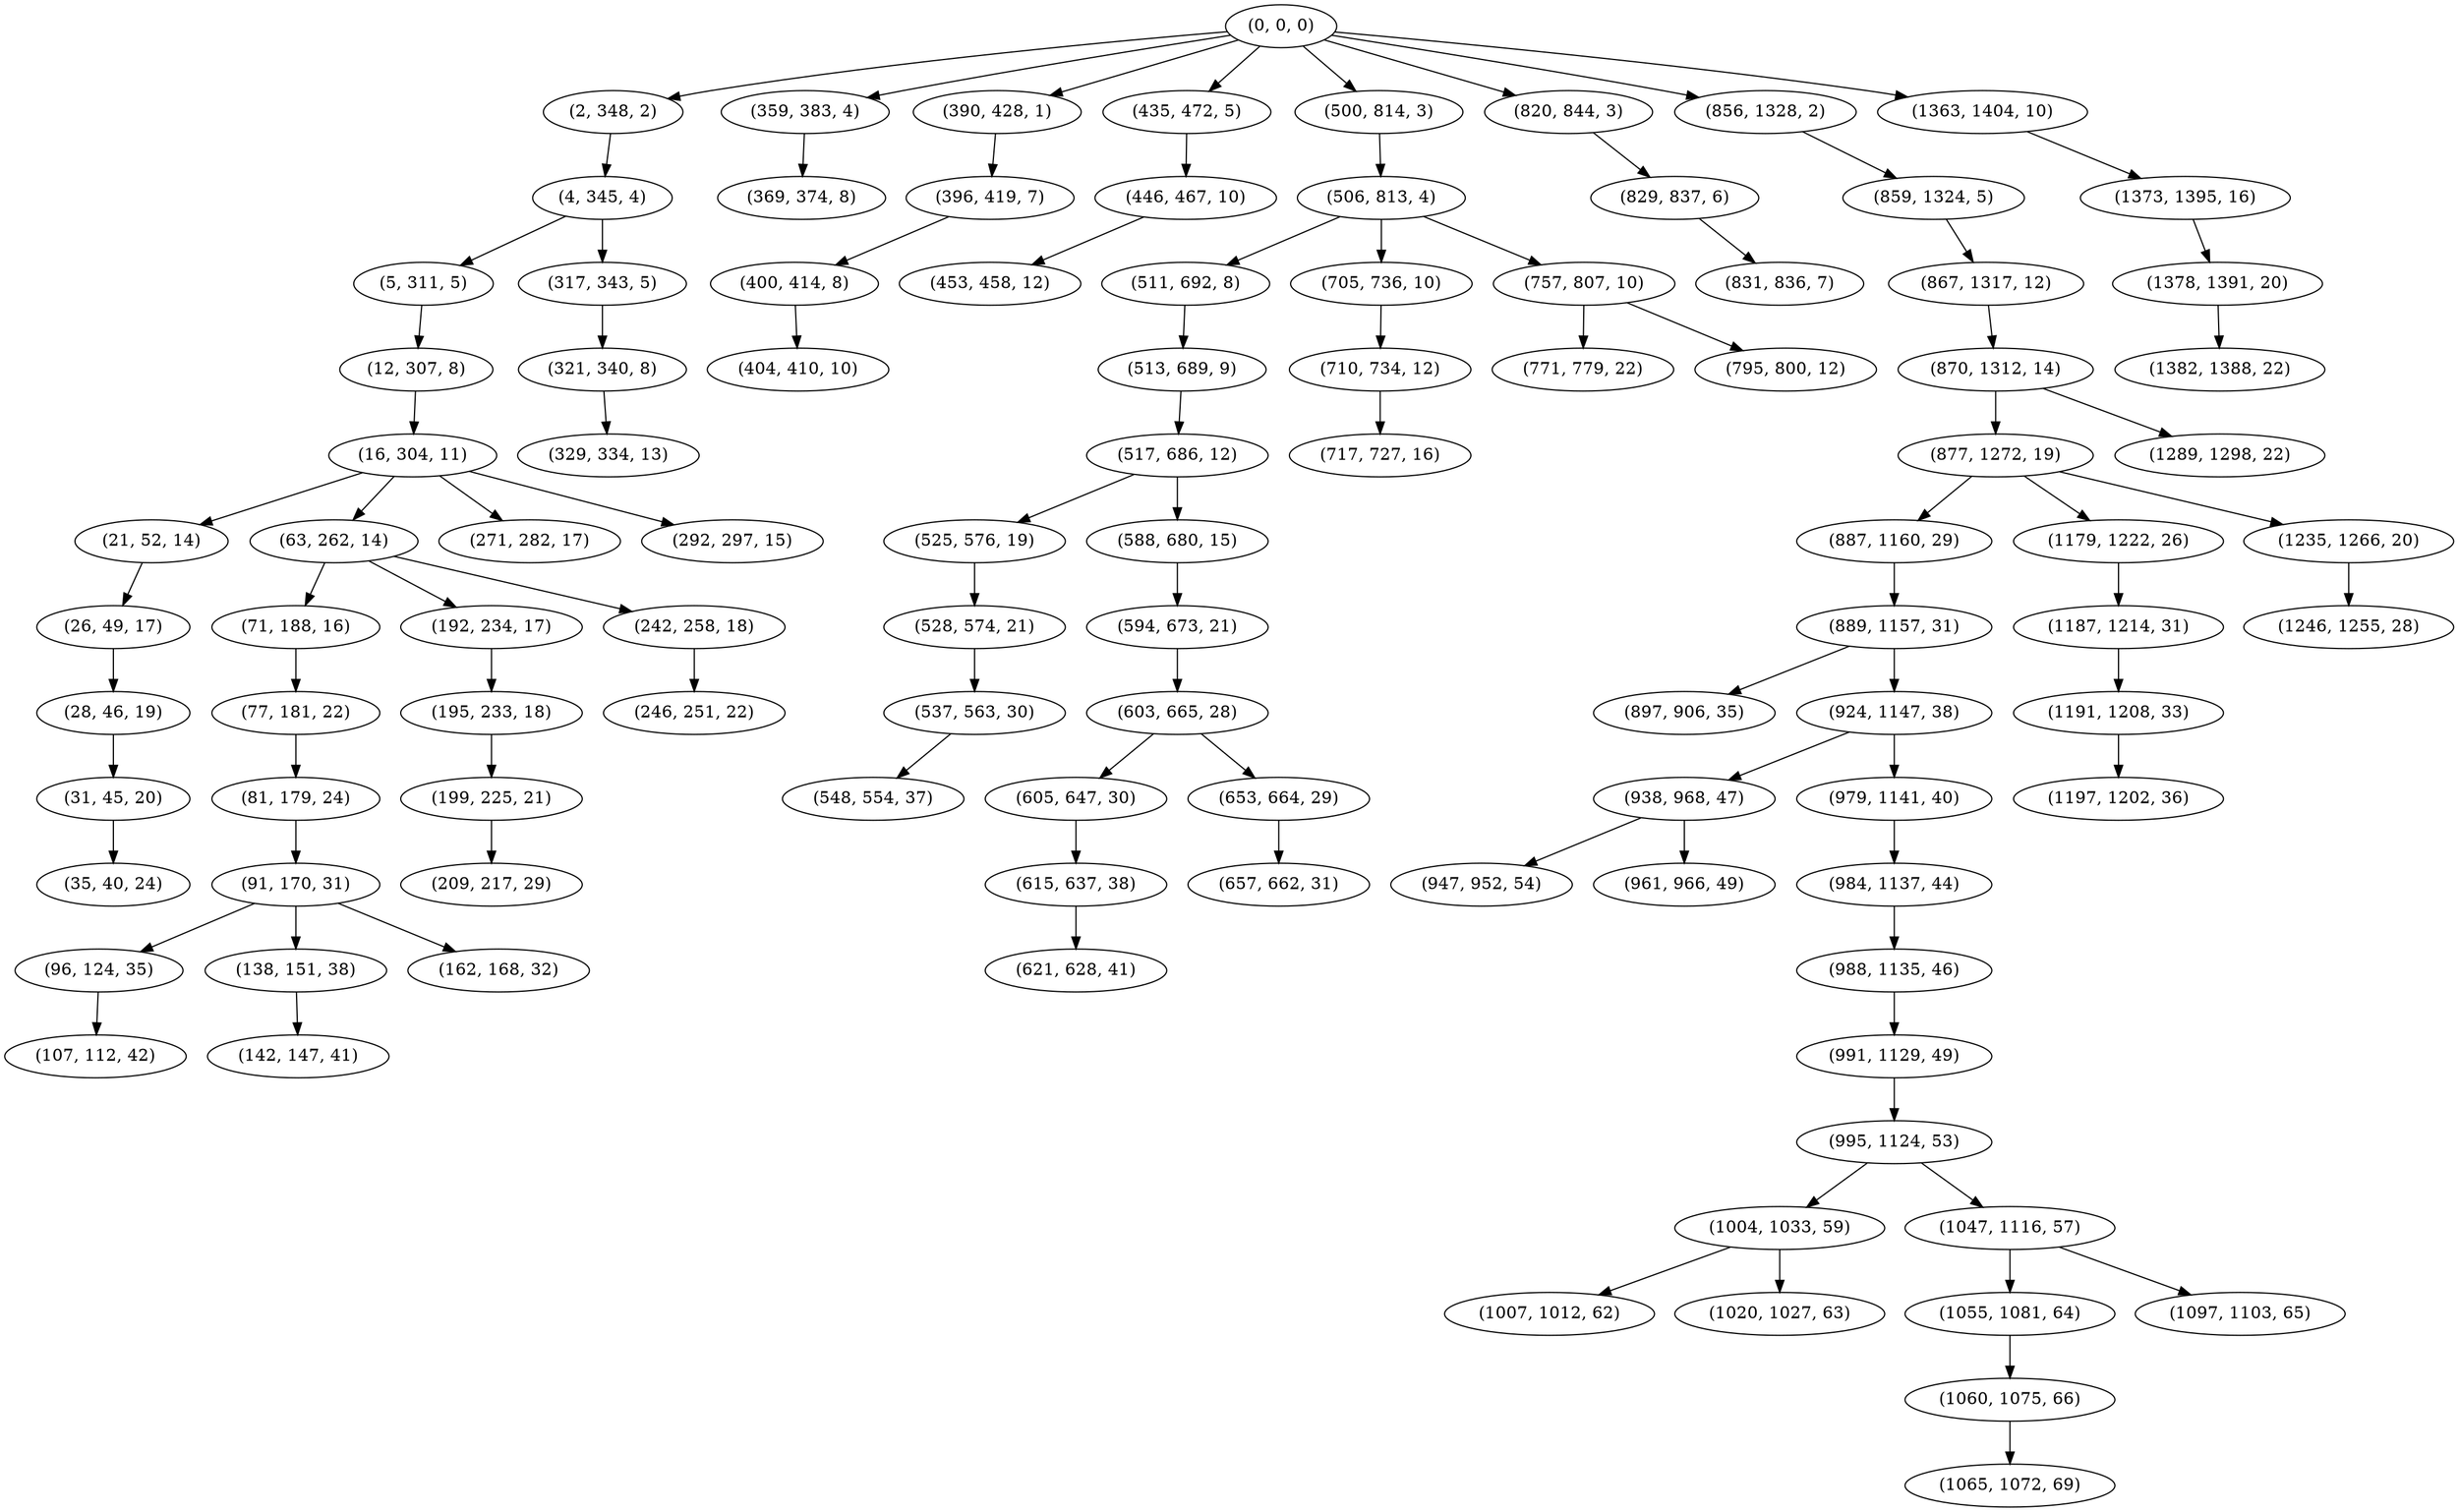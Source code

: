digraph tree {
    "(0, 0, 0)";
    "(2, 348, 2)";
    "(4, 345, 4)";
    "(5, 311, 5)";
    "(12, 307, 8)";
    "(16, 304, 11)";
    "(21, 52, 14)";
    "(26, 49, 17)";
    "(28, 46, 19)";
    "(31, 45, 20)";
    "(35, 40, 24)";
    "(63, 262, 14)";
    "(71, 188, 16)";
    "(77, 181, 22)";
    "(81, 179, 24)";
    "(91, 170, 31)";
    "(96, 124, 35)";
    "(107, 112, 42)";
    "(138, 151, 38)";
    "(142, 147, 41)";
    "(162, 168, 32)";
    "(192, 234, 17)";
    "(195, 233, 18)";
    "(199, 225, 21)";
    "(209, 217, 29)";
    "(242, 258, 18)";
    "(246, 251, 22)";
    "(271, 282, 17)";
    "(292, 297, 15)";
    "(317, 343, 5)";
    "(321, 340, 8)";
    "(329, 334, 13)";
    "(359, 383, 4)";
    "(369, 374, 8)";
    "(390, 428, 1)";
    "(396, 419, 7)";
    "(400, 414, 8)";
    "(404, 410, 10)";
    "(435, 472, 5)";
    "(446, 467, 10)";
    "(453, 458, 12)";
    "(500, 814, 3)";
    "(506, 813, 4)";
    "(511, 692, 8)";
    "(513, 689, 9)";
    "(517, 686, 12)";
    "(525, 576, 19)";
    "(528, 574, 21)";
    "(537, 563, 30)";
    "(548, 554, 37)";
    "(588, 680, 15)";
    "(594, 673, 21)";
    "(603, 665, 28)";
    "(605, 647, 30)";
    "(615, 637, 38)";
    "(621, 628, 41)";
    "(653, 664, 29)";
    "(657, 662, 31)";
    "(705, 736, 10)";
    "(710, 734, 12)";
    "(717, 727, 16)";
    "(757, 807, 10)";
    "(771, 779, 22)";
    "(795, 800, 12)";
    "(820, 844, 3)";
    "(829, 837, 6)";
    "(831, 836, 7)";
    "(856, 1328, 2)";
    "(859, 1324, 5)";
    "(867, 1317, 12)";
    "(870, 1312, 14)";
    "(877, 1272, 19)";
    "(887, 1160, 29)";
    "(889, 1157, 31)";
    "(897, 906, 35)";
    "(924, 1147, 38)";
    "(938, 968, 47)";
    "(947, 952, 54)";
    "(961, 966, 49)";
    "(979, 1141, 40)";
    "(984, 1137, 44)";
    "(988, 1135, 46)";
    "(991, 1129, 49)";
    "(995, 1124, 53)";
    "(1004, 1033, 59)";
    "(1007, 1012, 62)";
    "(1020, 1027, 63)";
    "(1047, 1116, 57)";
    "(1055, 1081, 64)";
    "(1060, 1075, 66)";
    "(1065, 1072, 69)";
    "(1097, 1103, 65)";
    "(1179, 1222, 26)";
    "(1187, 1214, 31)";
    "(1191, 1208, 33)";
    "(1197, 1202, 36)";
    "(1235, 1266, 20)";
    "(1246, 1255, 28)";
    "(1289, 1298, 22)";
    "(1363, 1404, 10)";
    "(1373, 1395, 16)";
    "(1378, 1391, 20)";
    "(1382, 1388, 22)";
    "(0, 0, 0)" -> "(2, 348, 2)";
    "(0, 0, 0)" -> "(359, 383, 4)";
    "(0, 0, 0)" -> "(390, 428, 1)";
    "(0, 0, 0)" -> "(435, 472, 5)";
    "(0, 0, 0)" -> "(500, 814, 3)";
    "(0, 0, 0)" -> "(820, 844, 3)";
    "(0, 0, 0)" -> "(856, 1328, 2)";
    "(0, 0, 0)" -> "(1363, 1404, 10)";
    "(2, 348, 2)" -> "(4, 345, 4)";
    "(4, 345, 4)" -> "(5, 311, 5)";
    "(4, 345, 4)" -> "(317, 343, 5)";
    "(5, 311, 5)" -> "(12, 307, 8)";
    "(12, 307, 8)" -> "(16, 304, 11)";
    "(16, 304, 11)" -> "(21, 52, 14)";
    "(16, 304, 11)" -> "(63, 262, 14)";
    "(16, 304, 11)" -> "(271, 282, 17)";
    "(16, 304, 11)" -> "(292, 297, 15)";
    "(21, 52, 14)" -> "(26, 49, 17)";
    "(26, 49, 17)" -> "(28, 46, 19)";
    "(28, 46, 19)" -> "(31, 45, 20)";
    "(31, 45, 20)" -> "(35, 40, 24)";
    "(63, 262, 14)" -> "(71, 188, 16)";
    "(63, 262, 14)" -> "(192, 234, 17)";
    "(63, 262, 14)" -> "(242, 258, 18)";
    "(71, 188, 16)" -> "(77, 181, 22)";
    "(77, 181, 22)" -> "(81, 179, 24)";
    "(81, 179, 24)" -> "(91, 170, 31)";
    "(91, 170, 31)" -> "(96, 124, 35)";
    "(91, 170, 31)" -> "(138, 151, 38)";
    "(91, 170, 31)" -> "(162, 168, 32)";
    "(96, 124, 35)" -> "(107, 112, 42)";
    "(138, 151, 38)" -> "(142, 147, 41)";
    "(192, 234, 17)" -> "(195, 233, 18)";
    "(195, 233, 18)" -> "(199, 225, 21)";
    "(199, 225, 21)" -> "(209, 217, 29)";
    "(242, 258, 18)" -> "(246, 251, 22)";
    "(317, 343, 5)" -> "(321, 340, 8)";
    "(321, 340, 8)" -> "(329, 334, 13)";
    "(359, 383, 4)" -> "(369, 374, 8)";
    "(390, 428, 1)" -> "(396, 419, 7)";
    "(396, 419, 7)" -> "(400, 414, 8)";
    "(400, 414, 8)" -> "(404, 410, 10)";
    "(435, 472, 5)" -> "(446, 467, 10)";
    "(446, 467, 10)" -> "(453, 458, 12)";
    "(500, 814, 3)" -> "(506, 813, 4)";
    "(506, 813, 4)" -> "(511, 692, 8)";
    "(506, 813, 4)" -> "(705, 736, 10)";
    "(506, 813, 4)" -> "(757, 807, 10)";
    "(511, 692, 8)" -> "(513, 689, 9)";
    "(513, 689, 9)" -> "(517, 686, 12)";
    "(517, 686, 12)" -> "(525, 576, 19)";
    "(517, 686, 12)" -> "(588, 680, 15)";
    "(525, 576, 19)" -> "(528, 574, 21)";
    "(528, 574, 21)" -> "(537, 563, 30)";
    "(537, 563, 30)" -> "(548, 554, 37)";
    "(588, 680, 15)" -> "(594, 673, 21)";
    "(594, 673, 21)" -> "(603, 665, 28)";
    "(603, 665, 28)" -> "(605, 647, 30)";
    "(603, 665, 28)" -> "(653, 664, 29)";
    "(605, 647, 30)" -> "(615, 637, 38)";
    "(615, 637, 38)" -> "(621, 628, 41)";
    "(653, 664, 29)" -> "(657, 662, 31)";
    "(705, 736, 10)" -> "(710, 734, 12)";
    "(710, 734, 12)" -> "(717, 727, 16)";
    "(757, 807, 10)" -> "(771, 779, 22)";
    "(757, 807, 10)" -> "(795, 800, 12)";
    "(820, 844, 3)" -> "(829, 837, 6)";
    "(829, 837, 6)" -> "(831, 836, 7)";
    "(856, 1328, 2)" -> "(859, 1324, 5)";
    "(859, 1324, 5)" -> "(867, 1317, 12)";
    "(867, 1317, 12)" -> "(870, 1312, 14)";
    "(870, 1312, 14)" -> "(877, 1272, 19)";
    "(870, 1312, 14)" -> "(1289, 1298, 22)";
    "(877, 1272, 19)" -> "(887, 1160, 29)";
    "(877, 1272, 19)" -> "(1179, 1222, 26)";
    "(877, 1272, 19)" -> "(1235, 1266, 20)";
    "(887, 1160, 29)" -> "(889, 1157, 31)";
    "(889, 1157, 31)" -> "(897, 906, 35)";
    "(889, 1157, 31)" -> "(924, 1147, 38)";
    "(924, 1147, 38)" -> "(938, 968, 47)";
    "(924, 1147, 38)" -> "(979, 1141, 40)";
    "(938, 968, 47)" -> "(947, 952, 54)";
    "(938, 968, 47)" -> "(961, 966, 49)";
    "(979, 1141, 40)" -> "(984, 1137, 44)";
    "(984, 1137, 44)" -> "(988, 1135, 46)";
    "(988, 1135, 46)" -> "(991, 1129, 49)";
    "(991, 1129, 49)" -> "(995, 1124, 53)";
    "(995, 1124, 53)" -> "(1004, 1033, 59)";
    "(995, 1124, 53)" -> "(1047, 1116, 57)";
    "(1004, 1033, 59)" -> "(1007, 1012, 62)";
    "(1004, 1033, 59)" -> "(1020, 1027, 63)";
    "(1047, 1116, 57)" -> "(1055, 1081, 64)";
    "(1047, 1116, 57)" -> "(1097, 1103, 65)";
    "(1055, 1081, 64)" -> "(1060, 1075, 66)";
    "(1060, 1075, 66)" -> "(1065, 1072, 69)";
    "(1179, 1222, 26)" -> "(1187, 1214, 31)";
    "(1187, 1214, 31)" -> "(1191, 1208, 33)";
    "(1191, 1208, 33)" -> "(1197, 1202, 36)";
    "(1235, 1266, 20)" -> "(1246, 1255, 28)";
    "(1363, 1404, 10)" -> "(1373, 1395, 16)";
    "(1373, 1395, 16)" -> "(1378, 1391, 20)";
    "(1378, 1391, 20)" -> "(1382, 1388, 22)";
}
